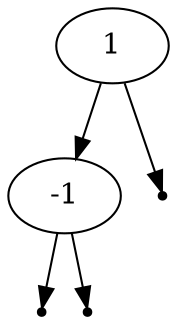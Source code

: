 digraph {
graph [ordering="out"];
Node0 [label=1];
Node1 [label=-1];
Node0 -> Node1;
Null0 [shape=point]
;Node0 -> Null0;
Null1 [shape=point]
;Node1 -> Null1;
Null2 [shape=point]
;Node1 -> Null2;
}